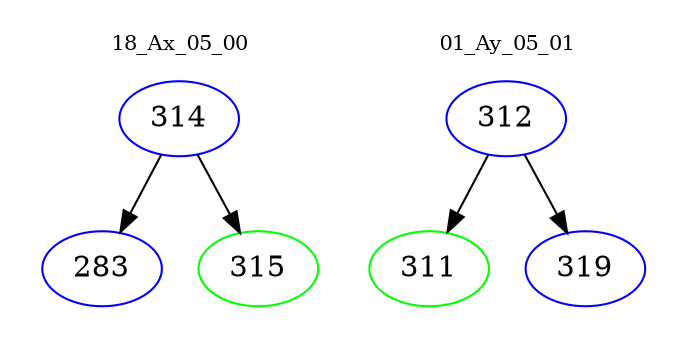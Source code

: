 digraph{
subgraph cluster_0 {
color = white
label = "18_Ax_05_00";
fontsize=10;
T0_314 [label="314", color="blue"]
T0_314 -> T0_283 [color="black"]
T0_283 [label="283", color="blue"]
T0_314 -> T0_315 [color="black"]
T0_315 [label="315", color="green"]
}
subgraph cluster_1 {
color = white
label = "01_Ay_05_01";
fontsize=10;
T1_312 [label="312", color="blue"]
T1_312 -> T1_311 [color="black"]
T1_311 [label="311", color="green"]
T1_312 -> T1_319 [color="black"]
T1_319 [label="319", color="blue"]
}
}
